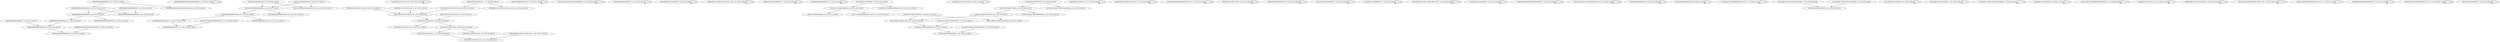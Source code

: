 digraph G {
    "00000000000000000000_7-27_COV:14_LEN:20" -> "0000000000000000000000_9-30_COV:342_LEN:22";
    "0000000000000000000000000000000_1-32_COV:32_LEN:31" -> "0000000000000000000000000000000_1-32_COV:32_LEN:31";
    "0100100000000000000100_6-27_COV:249_LEN:22" -> "0100000000000000100101_9-30_COV:228_LEN:22";
    "0100100000000000000100_6-27_COV:249_LEN:22" -> "0100000000000000100011_9-31_COV:14_LEN:22";
    "1100100101010010011100_10-32_COV:15_LEN:22" -> "1100100101010010011100_10-32_COV:15_LEN:22";
    "000000000110010001010100_1-24_COV:18_LEN:24" -> "0000110010001010100100_6-27_COV:348_LEN:22";
    "00010100000000000000_2-22_COV:14_LEN:20" -> "00010100000000000000_2-22_COV:14_LEN:20";
    "1010100101100001000001000000000_1-32_COV:18_LEN:31" -> "1010100101100001000001000000000_1-32_COV:18_LEN:31";
    "00000000000000000000_8-27_COV:337_LEN:20" -> "0000000000000000000000_9-30_COV:342_LEN:22";
    "100000000000010000000_11-32_COV:15_LEN:21" -> "100000000000010000000_11-32_COV:15_LEN:21";
    "000010000110011000000_1-22_COV:14_LEN:21" -> "000010000110011000000_1-22_COV:14_LEN:21";
    "0000100001100000101010010011100_1-32_COV:19_LEN:31" -> "0000100001100000101010010011100_1-32_COV:19_LEN:31";
    "1000001000001000000000_11-32_COV:16_LEN:22" -> "1000001000001000000000_11-32_COV:16_LEN:22";
    "00000000000000000000_1-21_COV:14_LEN:20" -> "00000000000000000000_1-21_COV:14_LEN:20";
    "11010001110100000000000_2-24_COV:160_LEN:23" -> "00011101000000000001_6-26_COV:15_LEN:20";
    "11010001110100000000000_2-24_COV:160_LEN:23" -> "000111010000000000001010101_6-32_COV:154_LEN:27";
    "001000011010001010100_3-24_COV:14_LEN:21" -> "001000011010001010100_3-24_COV:14_LEN:21";
    "0010110000110000010000_6-27_COV:262_LEN:22" -> "0110000110000010000000_9-30_COV:271_LEN:22";
    "00000000000000000000000000000_1-30_COV:15_LEN:29" -> "000000000000000000000_12-32_COV:347_LEN:21";
    "0110000110000010000000_9-30_COV:271_LEN:22" -> "000011000001000000000_12-32_COV:293_LEN:21";
    "00001000011010001010_1-21_COV:14_LEN:20" -> "00001000011010001010_1-21_COV:14_LEN:20";
    "00001000010010001010100100_1-27_COV:16_LEN:26" -> "00001000010010001010100100_1-27_COV:16_LEN:26";
    "10101001011000011000_1-20_COV:298_LEN:20" -> "010100101100001100001000000000_2-32_COV:25_LEN:30";
    "10101001011000011000_1-20_COV:298_LEN:20" -> "010100101100001100000_2-22_COV:286_LEN:21";
    "10100010110000110000010_1-24_COV:19_LEN:23" -> "0010110000110000010000_6-27_COV:262_LEN:22";
    "10100010110000110000010_1-24_COV:19_LEN:23" -> "00101100001100000100000000_6-32_COV:23_LEN:26";
    "00001000010010001010100100111_1-30_COV:25_LEN:29" -> "001000101010010011100_12-32_COV:298_LEN:21";
    "10001010010000000000000100101_1-30_COV:18_LEN:29" -> "000000000000010010110_12-32_COV:222_LEN:21";
    "1000101001000000000000010010110_1-32_COV:16_LEN:31" -> "1000101001000000000000010010110_1-32_COV:16_LEN:31";
    "00000000110010001010100_1-24_COV:27_LEN:23" -> "0000110010001010100100_6-27_COV:348_LEN:22";
    "00000000000000000000000_2-24_COV:358_LEN:23" -> "000000000000000000000_6-26_COV:351_LEN:21";
    "00000000000000000000000_2-24_COV:358_LEN:23" -> "00000000000000000000000000_6-32_COV:22_LEN:26";
    "00000000000000000000000_1-24_COV:21_LEN:23" -> "000000000000000000000_6-26_COV:351_LEN:21";
    "00000000000000000000000_1-24_COV:21_LEN:23" -> "00000000000000000000000000_6-32_COV:22_LEN:26";
    "01000011001000110100_4-24_COV:14_LEN:20" -> "01000011001000110100_4-24_COV:14_LEN:20";
    "10001000000010000100011_6-29_COV:14_LEN:23" -> "10001000000010000100011_6-29_COV:14_LEN:23";
    "10001010010000000000_1-20_COV:284_LEN:20" -> "00010100100000000000000_2-24_COV:257_LEN:23";
    "10001010010000000000_1-20_COV:284_LEN:20" -> "000101001000000000000010010110_2-32_COV:32_LEN:30";
    "000000000000000000000_6-26_COV:351_LEN:21" -> "00000000000000000000_8-27_COV:337_LEN:20";
    "000000000000000000000_6-26_COV:351_LEN:21" -> "000000000000000000000000_8-32_COV:14_LEN:24";
    "10101001100000000000010_3-26_COV:14_LEN:23" -> "10101001100000000000010_3-26_COV:14_LEN:23";
    "0100000000000000100101_9-30_COV:228_LEN:22" -> "000000000000010010110_12-32_COV:222_LEN:21";
    "10101001010000110000010000000_1-30_COV:28_LEN:29" -> "000011000001000000000_12-32_COV:293_LEN:21";
    "110100010101000000000_11-32_COV:14_LEN:21" -> "110100010101000000000_11-32_COV:14_LEN:21";
    "00101000011001000110000100010100_1-32_COV:182_LEN:32" -> "00101000011001000110000100010100_1-32_COV:182_LEN:32";
    "011010001101000000000_1-22_COV:15_LEN:21" -> "011010001101000000000_1-22_COV:15_LEN:21";
    "0000000000000000000000000000000_1-32_COV:16_LEN:31" -> "0000000000000000000000000000000_1-32_COV:16_LEN:31";
    "000110010001010100100_6-27_COV:14_LEN:21" -> "01100100010101001001_9-28_COV:332_LEN:20";
    "010010110000110000010_4-24_COV:270_LEN:21" -> "0010110000110000010000_6-27_COV:262_LEN:22";
    "010010110000110000010_4-24_COV:270_LEN:21" -> "00101100001100000100000000_6-32_COV:23_LEN:26";
    "00001010010000000000_1-20_COV:17_LEN:20" -> "00010100100000000000000_2-24_COV:257_LEN:23";
    "00001010010000000000_1-20_COV:17_LEN:20" -> "000101001000000000000010010110_2-32_COV:32_LEN:30";
    "00010100100000000000000_2-24_COV:257_LEN:23" -> "0100100000000000000100_6-27_COV:249_LEN:22";
    "00010100100000000000000_2-24_COV:257_LEN:23" -> "01001000000000000000010110_6-32_COV:16_LEN:26";
    "0000000000000000000000_9-30_COV:342_LEN:22" -> "000000000000000000000_12-32_COV:347_LEN:21";
    "00000000000000000000_1-20_COV:397_LEN:20" -> "00000000000000000000000_2-24_COV:358_LEN:23";
    "00000000000000000000_1-20_COV:397_LEN:20" -> "000000000000000000000000000000_2-32_COV:36_LEN:30";
    "10101010011001100100000000010100_1-32_COV:55_LEN:32" -> "10101010011001100100000000010100_1-32_COV:55_LEN:32";
    "00110000000000001000_8-28_COV:14_LEN:20" -> "00110000000000001000_8-28_COV:14_LEN:20";
    "10010001010100100111_11-30_COV:284_LEN:20" -> "001000101010010011100_12-32_COV:298_LEN:21";
    "00101000000000001000_8-28_COV:14_LEN:20" -> "00101000000000001000_8-28_COV:14_LEN:20";
    "01100100010101001001_9-28_COV:332_LEN:20" -> "1100100010101001001100_10-32_COV:15_LEN:22";
    "01100100010101001001_9-28_COV:332_LEN:20" -> "11001000101010010011_10-29_COV:310_LEN:20";
    "11001000101010010011_10-29_COV:310_LEN:20" -> "10010001010100100111_11-30_COV:284_LEN:20";
    "11001000101010010011_10-29_COV:310_LEN:20" -> "100100010101001001100_11-32_COV:28_LEN:21";
    "0110100011101000000000001010101_1-32_COV:20_LEN:31" -> "0110100011101000000000001010101_1-32_COV:20_LEN:31";
    "011010000111010001001010000000_1-30_COV:108_LEN:30" -> "101000100101000000000_12-32_COV:120_LEN:21";
    "00010000110010001010100_2-24_COV:337_LEN:23" -> "0000110010001010100100_6-27_COV:348_LEN:22";
    "01110100010101000000_9-29_COV:14_LEN:20" -> "01110100010101000000_9-29_COV:14_LEN:20";
    "010100101100001100000_2-22_COV:286_LEN:21" -> "010010110000110000010_4-24_COV:270_LEN:21";
    "010100101100001100000_2-22_COV:286_LEN:21" -> "0100101100001100000000000000_4-32_COV:26_LEN:28";
    "00101000010010001100001_1-24_COV:14_LEN:23" -> "00101000010010001100001_1-24_COV:14_LEN:23";
    "0000110010001010100100_6-27_COV:348_LEN:22" -> "01100100010101001001_9-28_COV:332_LEN:20";
    "01101000111010000000_1-20_COV:182_LEN:20" -> "11010001110100000000000_2-24_COV:160_LEN:23";
    "01101000111010000000_1-20_COV:182_LEN:20" -> "110100011101000000000001010101_2-32_COV:16_LEN:30";
    "1010100101100001100001000000000_1-32_COV:34_LEN:31" -> "1010100101100001100001000000000_1-32_COV:34_LEN:31";
    "00100001100110000000_3-23_COV:14_LEN:20" -> "00100001100110000000_3-23_COV:14_LEN:20";
    "10101010011010000000000010000000_1-32_COV:208_LEN:32" -> "10101010011010000000000010000000_1-32_COV:208_LEN:32";
    "00100010101001001100_12-32_COV:14_LEN:20" -> "00100010101001001100_12-32_COV:14_LEN:20";
    "000010000110010010101001001_1-28_COV:16_LEN:27" -> "000010000110010010101001001_1-28_COV:16_LEN:27";
    "10101000110000110000010000_1-27_COV:20_LEN:26" -> "0110000110000010000000_9-30_COV:271_LEN:22";
    "10011100010000000100000100011100_1-32_COV:136_LEN:32" -> "10011100010000000100000100011100_1-32_COV:136_LEN:32";
    "1000101001000000000000010010110_1-32_COV:27_LEN:31" -> "1000101001000000000000010010110_1-32_COV:27_LEN:31";
    "00000000000000000000000000_1-27_COV:15_LEN:26" -> "00000000000000000000000000_1-27_COV:15_LEN:26";
    "00001000011001000101_1-20_COV:398_LEN:20" -> "000100001100100010110010011100_2-32_COV:36_LEN:30";
    "00001000011001000101_1-20_COV:398_LEN:20" -> "00010000110010001010100_2-24_COV:337_LEN:23";
    "00001000011001100000000010110110_1-32_COV:107_LEN:32" -> "00001000011001100000000010110110_1-32_COV:107_LEN:32";
    "10001000010000000000_1-20_COV:14_LEN:20" -> "10001000010000000000_1-20_COV:14_LEN:20";
    "01101000011010001001010000000_1-30_COV:20_LEN:29" -> "101000100101000000000_12-32_COV:120_LEN:21";
}
